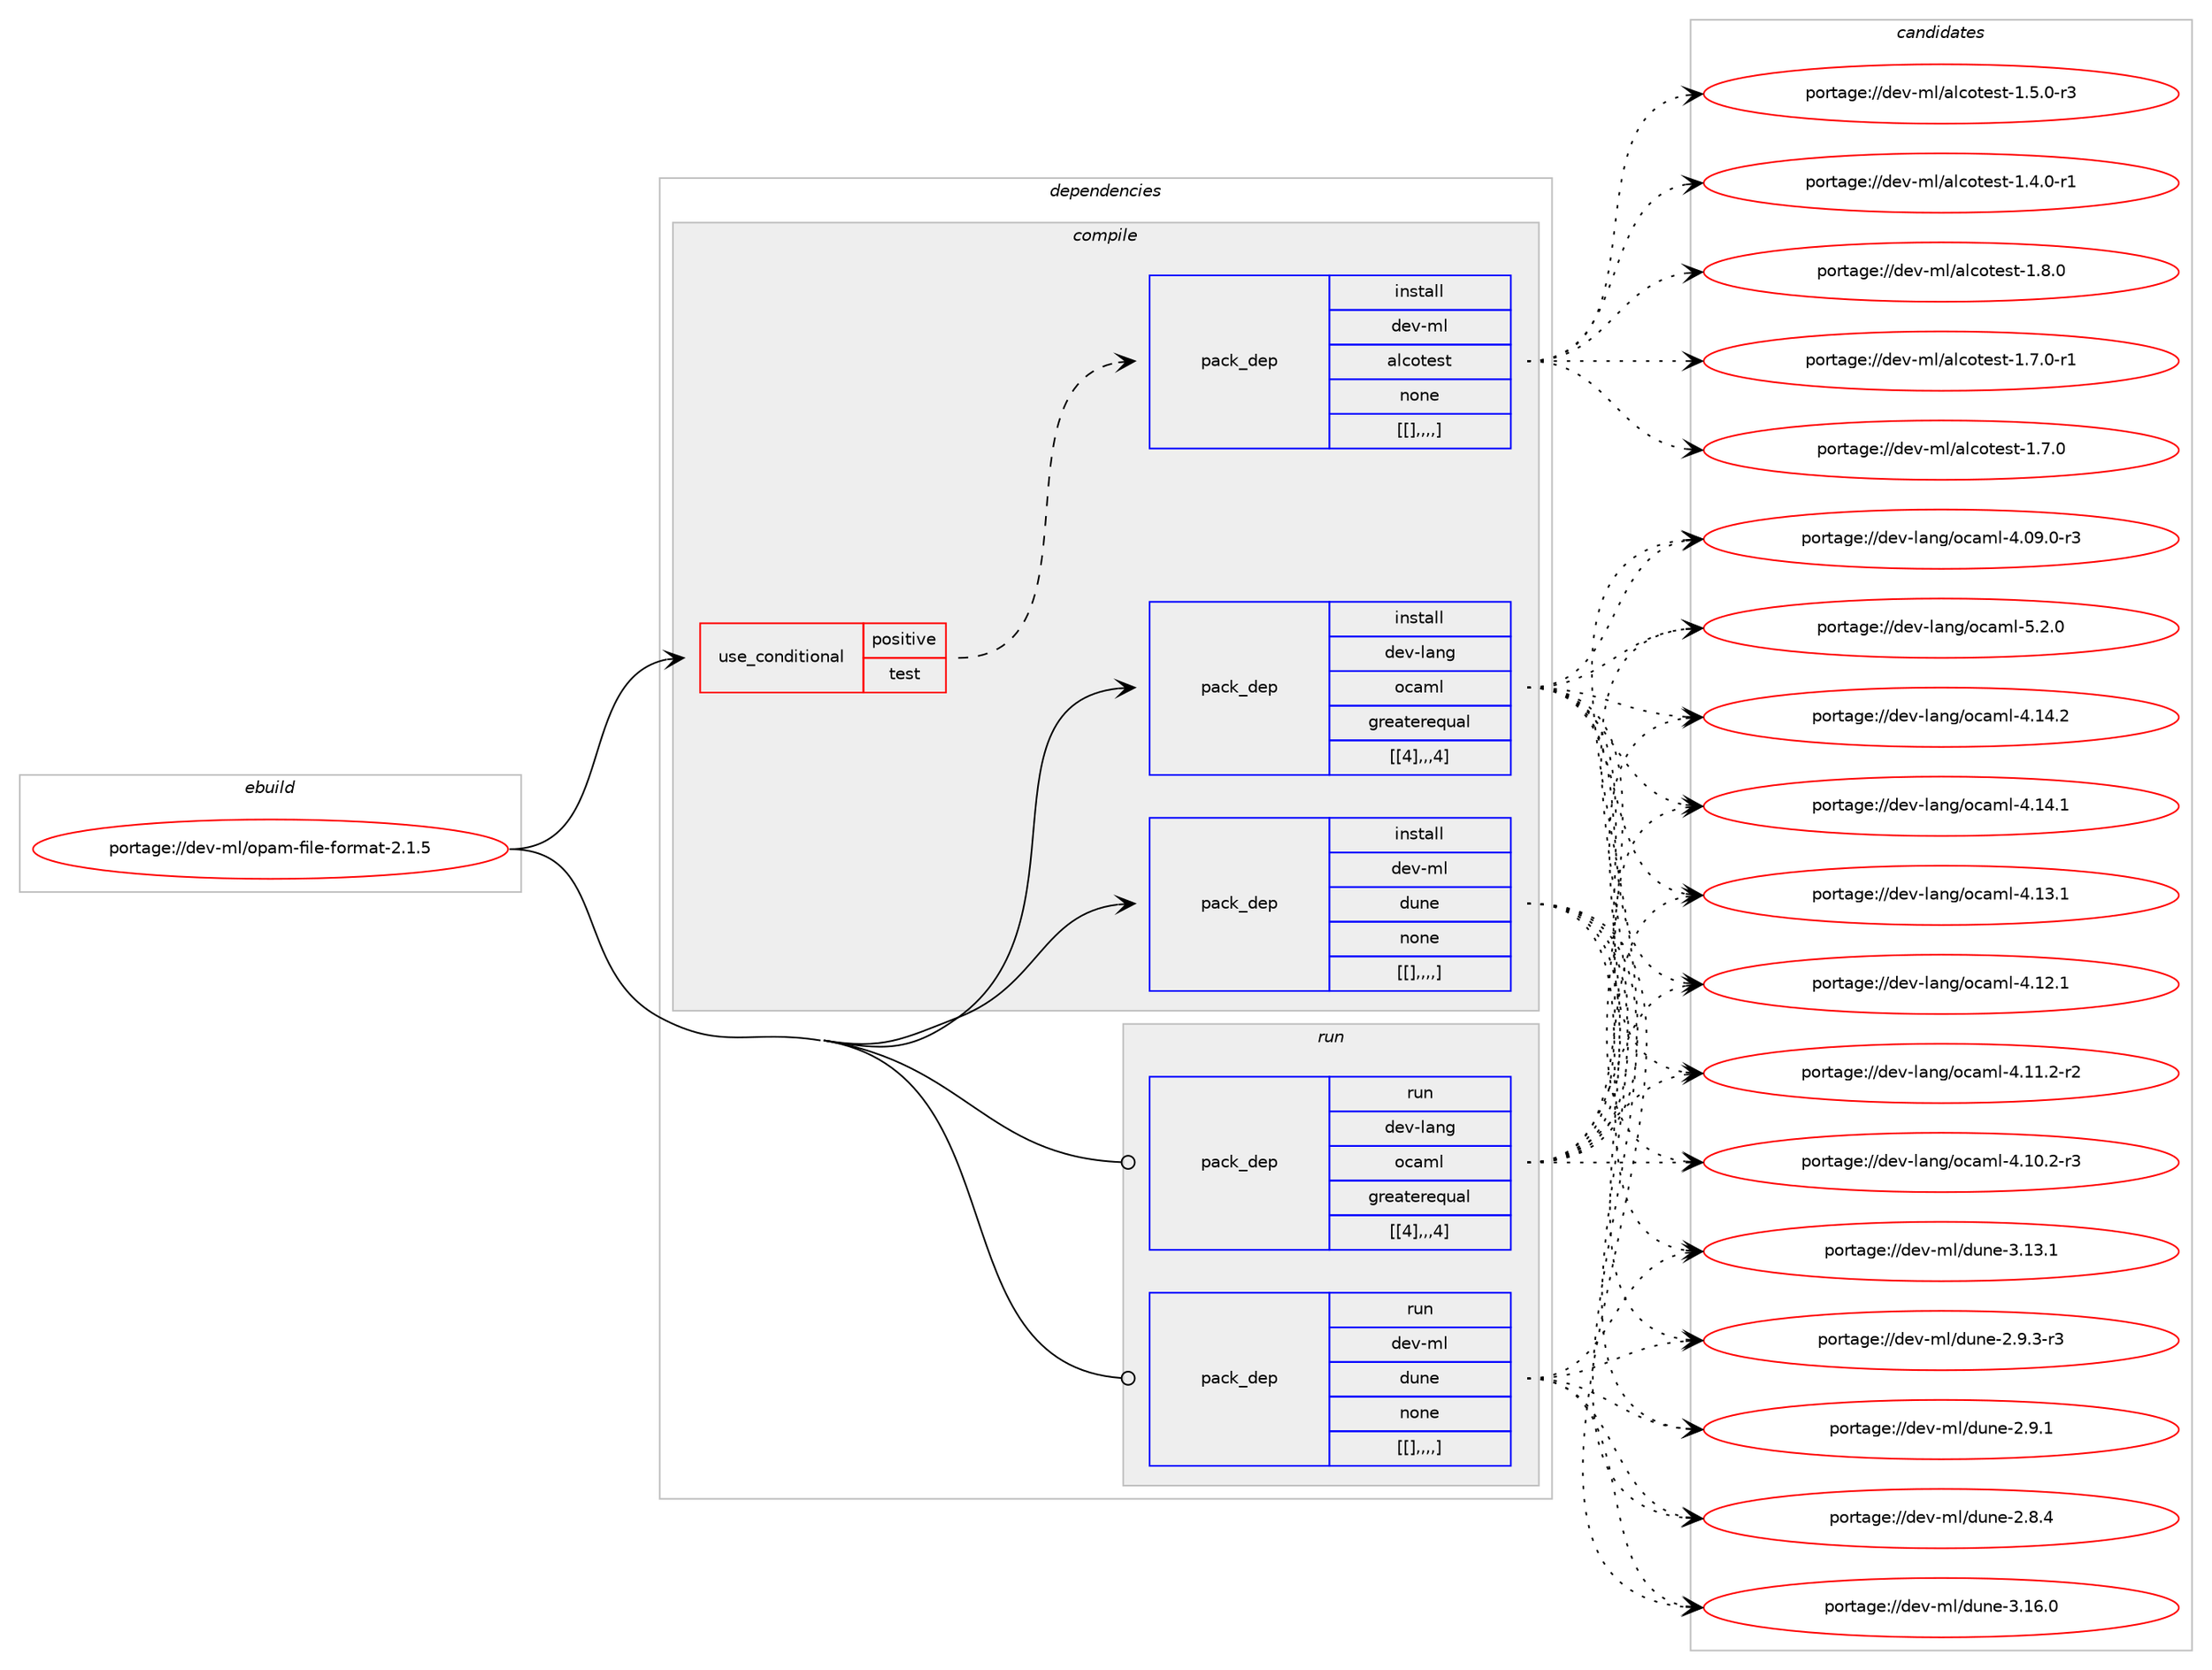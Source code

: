 digraph prolog {

# *************
# Graph options
# *************

newrank=true;
concentrate=true;
compound=true;
graph [rankdir=LR,fontname=Helvetica,fontsize=10,ranksep=1.5];#, ranksep=2.5, nodesep=0.2];
edge  [arrowhead=vee];
node  [fontname=Helvetica,fontsize=10];

# **********
# The ebuild
# **********

subgraph cluster_leftcol {
color=gray;
label=<<i>ebuild</i>>;
id [label="portage://dev-ml/opam-file-format-2.1.5", color=red, width=4, href="../dev-ml/opam-file-format-2.1.5.svg"];
}

# ****************
# The dependencies
# ****************

subgraph cluster_midcol {
color=gray;
label=<<i>dependencies</i>>;
subgraph cluster_compile {
fillcolor="#eeeeee";
style=filled;
label=<<i>compile</i>>;
subgraph cond30340 {
dependency122721 [label=<<TABLE BORDER="0" CELLBORDER="1" CELLSPACING="0" CELLPADDING="4"><TR><TD ROWSPAN="3" CELLPADDING="10">use_conditional</TD></TR><TR><TD>positive</TD></TR><TR><TD>test</TD></TR></TABLE>>, shape=none, color=red];
subgraph pack91211 {
dependency122722 [label=<<TABLE BORDER="0" CELLBORDER="1" CELLSPACING="0" CELLPADDING="4" WIDTH="220"><TR><TD ROWSPAN="6" CELLPADDING="30">pack_dep</TD></TR><TR><TD WIDTH="110">install</TD></TR><TR><TD>dev-ml</TD></TR><TR><TD>alcotest</TD></TR><TR><TD>none</TD></TR><TR><TD>[[],,,,]</TD></TR></TABLE>>, shape=none, color=blue];
}
dependency122721:e -> dependency122722:w [weight=20,style="dashed",arrowhead="vee"];
}
id:e -> dependency122721:w [weight=20,style="solid",arrowhead="vee"];
subgraph pack91212 {
dependency122723 [label=<<TABLE BORDER="0" CELLBORDER="1" CELLSPACING="0" CELLPADDING="4" WIDTH="220"><TR><TD ROWSPAN="6" CELLPADDING="30">pack_dep</TD></TR><TR><TD WIDTH="110">install</TD></TR><TR><TD>dev-lang</TD></TR><TR><TD>ocaml</TD></TR><TR><TD>greaterequal</TD></TR><TR><TD>[[4],,,4]</TD></TR></TABLE>>, shape=none, color=blue];
}
id:e -> dependency122723:w [weight=20,style="solid",arrowhead="vee"];
subgraph pack91213 {
dependency122724 [label=<<TABLE BORDER="0" CELLBORDER="1" CELLSPACING="0" CELLPADDING="4" WIDTH="220"><TR><TD ROWSPAN="6" CELLPADDING="30">pack_dep</TD></TR><TR><TD WIDTH="110">install</TD></TR><TR><TD>dev-ml</TD></TR><TR><TD>dune</TD></TR><TR><TD>none</TD></TR><TR><TD>[[],,,,]</TD></TR></TABLE>>, shape=none, color=blue];
}
id:e -> dependency122724:w [weight=20,style="solid",arrowhead="vee"];
}
subgraph cluster_compileandrun {
fillcolor="#eeeeee";
style=filled;
label=<<i>compile and run</i>>;
}
subgraph cluster_run {
fillcolor="#eeeeee";
style=filled;
label=<<i>run</i>>;
subgraph pack91214 {
dependency122725 [label=<<TABLE BORDER="0" CELLBORDER="1" CELLSPACING="0" CELLPADDING="4" WIDTH="220"><TR><TD ROWSPAN="6" CELLPADDING="30">pack_dep</TD></TR><TR><TD WIDTH="110">run</TD></TR><TR><TD>dev-lang</TD></TR><TR><TD>ocaml</TD></TR><TR><TD>greaterequal</TD></TR><TR><TD>[[4],,,4]</TD></TR></TABLE>>, shape=none, color=blue];
}
id:e -> dependency122725:w [weight=20,style="solid",arrowhead="odot"];
subgraph pack91215 {
dependency122726 [label=<<TABLE BORDER="0" CELLBORDER="1" CELLSPACING="0" CELLPADDING="4" WIDTH="220"><TR><TD ROWSPAN="6" CELLPADDING="30">pack_dep</TD></TR><TR><TD WIDTH="110">run</TD></TR><TR><TD>dev-ml</TD></TR><TR><TD>dune</TD></TR><TR><TD>none</TD></TR><TR><TD>[[],,,,]</TD></TR></TABLE>>, shape=none, color=blue];
}
id:e -> dependency122726:w [weight=20,style="solid",arrowhead="odot"];
}
}

# **************
# The candidates
# **************

subgraph cluster_choices {
rank=same;
color=gray;
label=<<i>candidates</i>>;

subgraph choice91211 {
color=black;
nodesep=1;
choice10010111845109108479710899111116101115116454946564648 [label="portage://dev-ml/alcotest-1.8.0", color=red, width=4,href="../dev-ml/alcotest-1.8.0.svg"];
choice100101118451091084797108991111161011151164549465546484511449 [label="portage://dev-ml/alcotest-1.7.0-r1", color=red, width=4,href="../dev-ml/alcotest-1.7.0-r1.svg"];
choice10010111845109108479710899111116101115116454946554648 [label="portage://dev-ml/alcotest-1.7.0", color=red, width=4,href="../dev-ml/alcotest-1.7.0.svg"];
choice100101118451091084797108991111161011151164549465346484511451 [label="portage://dev-ml/alcotest-1.5.0-r3", color=red, width=4,href="../dev-ml/alcotest-1.5.0-r3.svg"];
choice100101118451091084797108991111161011151164549465246484511449 [label="portage://dev-ml/alcotest-1.4.0-r1", color=red, width=4,href="../dev-ml/alcotest-1.4.0-r1.svg"];
dependency122722:e -> choice10010111845109108479710899111116101115116454946564648:w [style=dotted,weight="100"];
dependency122722:e -> choice100101118451091084797108991111161011151164549465546484511449:w [style=dotted,weight="100"];
dependency122722:e -> choice10010111845109108479710899111116101115116454946554648:w [style=dotted,weight="100"];
dependency122722:e -> choice100101118451091084797108991111161011151164549465346484511451:w [style=dotted,weight="100"];
dependency122722:e -> choice100101118451091084797108991111161011151164549465246484511449:w [style=dotted,weight="100"];
}
subgraph choice91212 {
color=black;
nodesep=1;
choice1001011184510897110103471119997109108455346504648 [label="portage://dev-lang/ocaml-5.2.0", color=red, width=4,href="../dev-lang/ocaml-5.2.0.svg"];
choice100101118451089711010347111999710910845524649524650 [label="portage://dev-lang/ocaml-4.14.2", color=red, width=4,href="../dev-lang/ocaml-4.14.2.svg"];
choice100101118451089711010347111999710910845524649524649 [label="portage://dev-lang/ocaml-4.14.1", color=red, width=4,href="../dev-lang/ocaml-4.14.1.svg"];
choice100101118451089711010347111999710910845524649514649 [label="portage://dev-lang/ocaml-4.13.1", color=red, width=4,href="../dev-lang/ocaml-4.13.1.svg"];
choice100101118451089711010347111999710910845524649504649 [label="portage://dev-lang/ocaml-4.12.1", color=red, width=4,href="../dev-lang/ocaml-4.12.1.svg"];
choice1001011184510897110103471119997109108455246494946504511450 [label="portage://dev-lang/ocaml-4.11.2-r2", color=red, width=4,href="../dev-lang/ocaml-4.11.2-r2.svg"];
choice1001011184510897110103471119997109108455246494846504511451 [label="portage://dev-lang/ocaml-4.10.2-r3", color=red, width=4,href="../dev-lang/ocaml-4.10.2-r3.svg"];
choice1001011184510897110103471119997109108455246485746484511451 [label="portage://dev-lang/ocaml-4.09.0-r3", color=red, width=4,href="../dev-lang/ocaml-4.09.0-r3.svg"];
dependency122723:e -> choice1001011184510897110103471119997109108455346504648:w [style=dotted,weight="100"];
dependency122723:e -> choice100101118451089711010347111999710910845524649524650:w [style=dotted,weight="100"];
dependency122723:e -> choice100101118451089711010347111999710910845524649524649:w [style=dotted,weight="100"];
dependency122723:e -> choice100101118451089711010347111999710910845524649514649:w [style=dotted,weight="100"];
dependency122723:e -> choice100101118451089711010347111999710910845524649504649:w [style=dotted,weight="100"];
dependency122723:e -> choice1001011184510897110103471119997109108455246494946504511450:w [style=dotted,weight="100"];
dependency122723:e -> choice1001011184510897110103471119997109108455246494846504511451:w [style=dotted,weight="100"];
dependency122723:e -> choice1001011184510897110103471119997109108455246485746484511451:w [style=dotted,weight="100"];
}
subgraph choice91213 {
color=black;
nodesep=1;
choice100101118451091084710011711010145514649544648 [label="portage://dev-ml/dune-3.16.0", color=red, width=4,href="../dev-ml/dune-3.16.0.svg"];
choice100101118451091084710011711010145514649514649 [label="portage://dev-ml/dune-3.13.1", color=red, width=4,href="../dev-ml/dune-3.13.1.svg"];
choice10010111845109108471001171101014550465746514511451 [label="portage://dev-ml/dune-2.9.3-r3", color=red, width=4,href="../dev-ml/dune-2.9.3-r3.svg"];
choice1001011184510910847100117110101455046574649 [label="portage://dev-ml/dune-2.9.1", color=red, width=4,href="../dev-ml/dune-2.9.1.svg"];
choice1001011184510910847100117110101455046564652 [label="portage://dev-ml/dune-2.8.4", color=red, width=4,href="../dev-ml/dune-2.8.4.svg"];
dependency122724:e -> choice100101118451091084710011711010145514649544648:w [style=dotted,weight="100"];
dependency122724:e -> choice100101118451091084710011711010145514649514649:w [style=dotted,weight="100"];
dependency122724:e -> choice10010111845109108471001171101014550465746514511451:w [style=dotted,weight="100"];
dependency122724:e -> choice1001011184510910847100117110101455046574649:w [style=dotted,weight="100"];
dependency122724:e -> choice1001011184510910847100117110101455046564652:w [style=dotted,weight="100"];
}
subgraph choice91214 {
color=black;
nodesep=1;
choice1001011184510897110103471119997109108455346504648 [label="portage://dev-lang/ocaml-5.2.0", color=red, width=4,href="../dev-lang/ocaml-5.2.0.svg"];
choice100101118451089711010347111999710910845524649524650 [label="portage://dev-lang/ocaml-4.14.2", color=red, width=4,href="../dev-lang/ocaml-4.14.2.svg"];
choice100101118451089711010347111999710910845524649524649 [label="portage://dev-lang/ocaml-4.14.1", color=red, width=4,href="../dev-lang/ocaml-4.14.1.svg"];
choice100101118451089711010347111999710910845524649514649 [label="portage://dev-lang/ocaml-4.13.1", color=red, width=4,href="../dev-lang/ocaml-4.13.1.svg"];
choice100101118451089711010347111999710910845524649504649 [label="portage://dev-lang/ocaml-4.12.1", color=red, width=4,href="../dev-lang/ocaml-4.12.1.svg"];
choice1001011184510897110103471119997109108455246494946504511450 [label="portage://dev-lang/ocaml-4.11.2-r2", color=red, width=4,href="../dev-lang/ocaml-4.11.2-r2.svg"];
choice1001011184510897110103471119997109108455246494846504511451 [label="portage://dev-lang/ocaml-4.10.2-r3", color=red, width=4,href="../dev-lang/ocaml-4.10.2-r3.svg"];
choice1001011184510897110103471119997109108455246485746484511451 [label="portage://dev-lang/ocaml-4.09.0-r3", color=red, width=4,href="../dev-lang/ocaml-4.09.0-r3.svg"];
dependency122725:e -> choice1001011184510897110103471119997109108455346504648:w [style=dotted,weight="100"];
dependency122725:e -> choice100101118451089711010347111999710910845524649524650:w [style=dotted,weight="100"];
dependency122725:e -> choice100101118451089711010347111999710910845524649524649:w [style=dotted,weight="100"];
dependency122725:e -> choice100101118451089711010347111999710910845524649514649:w [style=dotted,weight="100"];
dependency122725:e -> choice100101118451089711010347111999710910845524649504649:w [style=dotted,weight="100"];
dependency122725:e -> choice1001011184510897110103471119997109108455246494946504511450:w [style=dotted,weight="100"];
dependency122725:e -> choice1001011184510897110103471119997109108455246494846504511451:w [style=dotted,weight="100"];
dependency122725:e -> choice1001011184510897110103471119997109108455246485746484511451:w [style=dotted,weight="100"];
}
subgraph choice91215 {
color=black;
nodesep=1;
choice100101118451091084710011711010145514649544648 [label="portage://dev-ml/dune-3.16.0", color=red, width=4,href="../dev-ml/dune-3.16.0.svg"];
choice100101118451091084710011711010145514649514649 [label="portage://dev-ml/dune-3.13.1", color=red, width=4,href="../dev-ml/dune-3.13.1.svg"];
choice10010111845109108471001171101014550465746514511451 [label="portage://dev-ml/dune-2.9.3-r3", color=red, width=4,href="../dev-ml/dune-2.9.3-r3.svg"];
choice1001011184510910847100117110101455046574649 [label="portage://dev-ml/dune-2.9.1", color=red, width=4,href="../dev-ml/dune-2.9.1.svg"];
choice1001011184510910847100117110101455046564652 [label="portage://dev-ml/dune-2.8.4", color=red, width=4,href="../dev-ml/dune-2.8.4.svg"];
dependency122726:e -> choice100101118451091084710011711010145514649544648:w [style=dotted,weight="100"];
dependency122726:e -> choice100101118451091084710011711010145514649514649:w [style=dotted,weight="100"];
dependency122726:e -> choice10010111845109108471001171101014550465746514511451:w [style=dotted,weight="100"];
dependency122726:e -> choice1001011184510910847100117110101455046574649:w [style=dotted,weight="100"];
dependency122726:e -> choice1001011184510910847100117110101455046564652:w [style=dotted,weight="100"];
}
}

}
